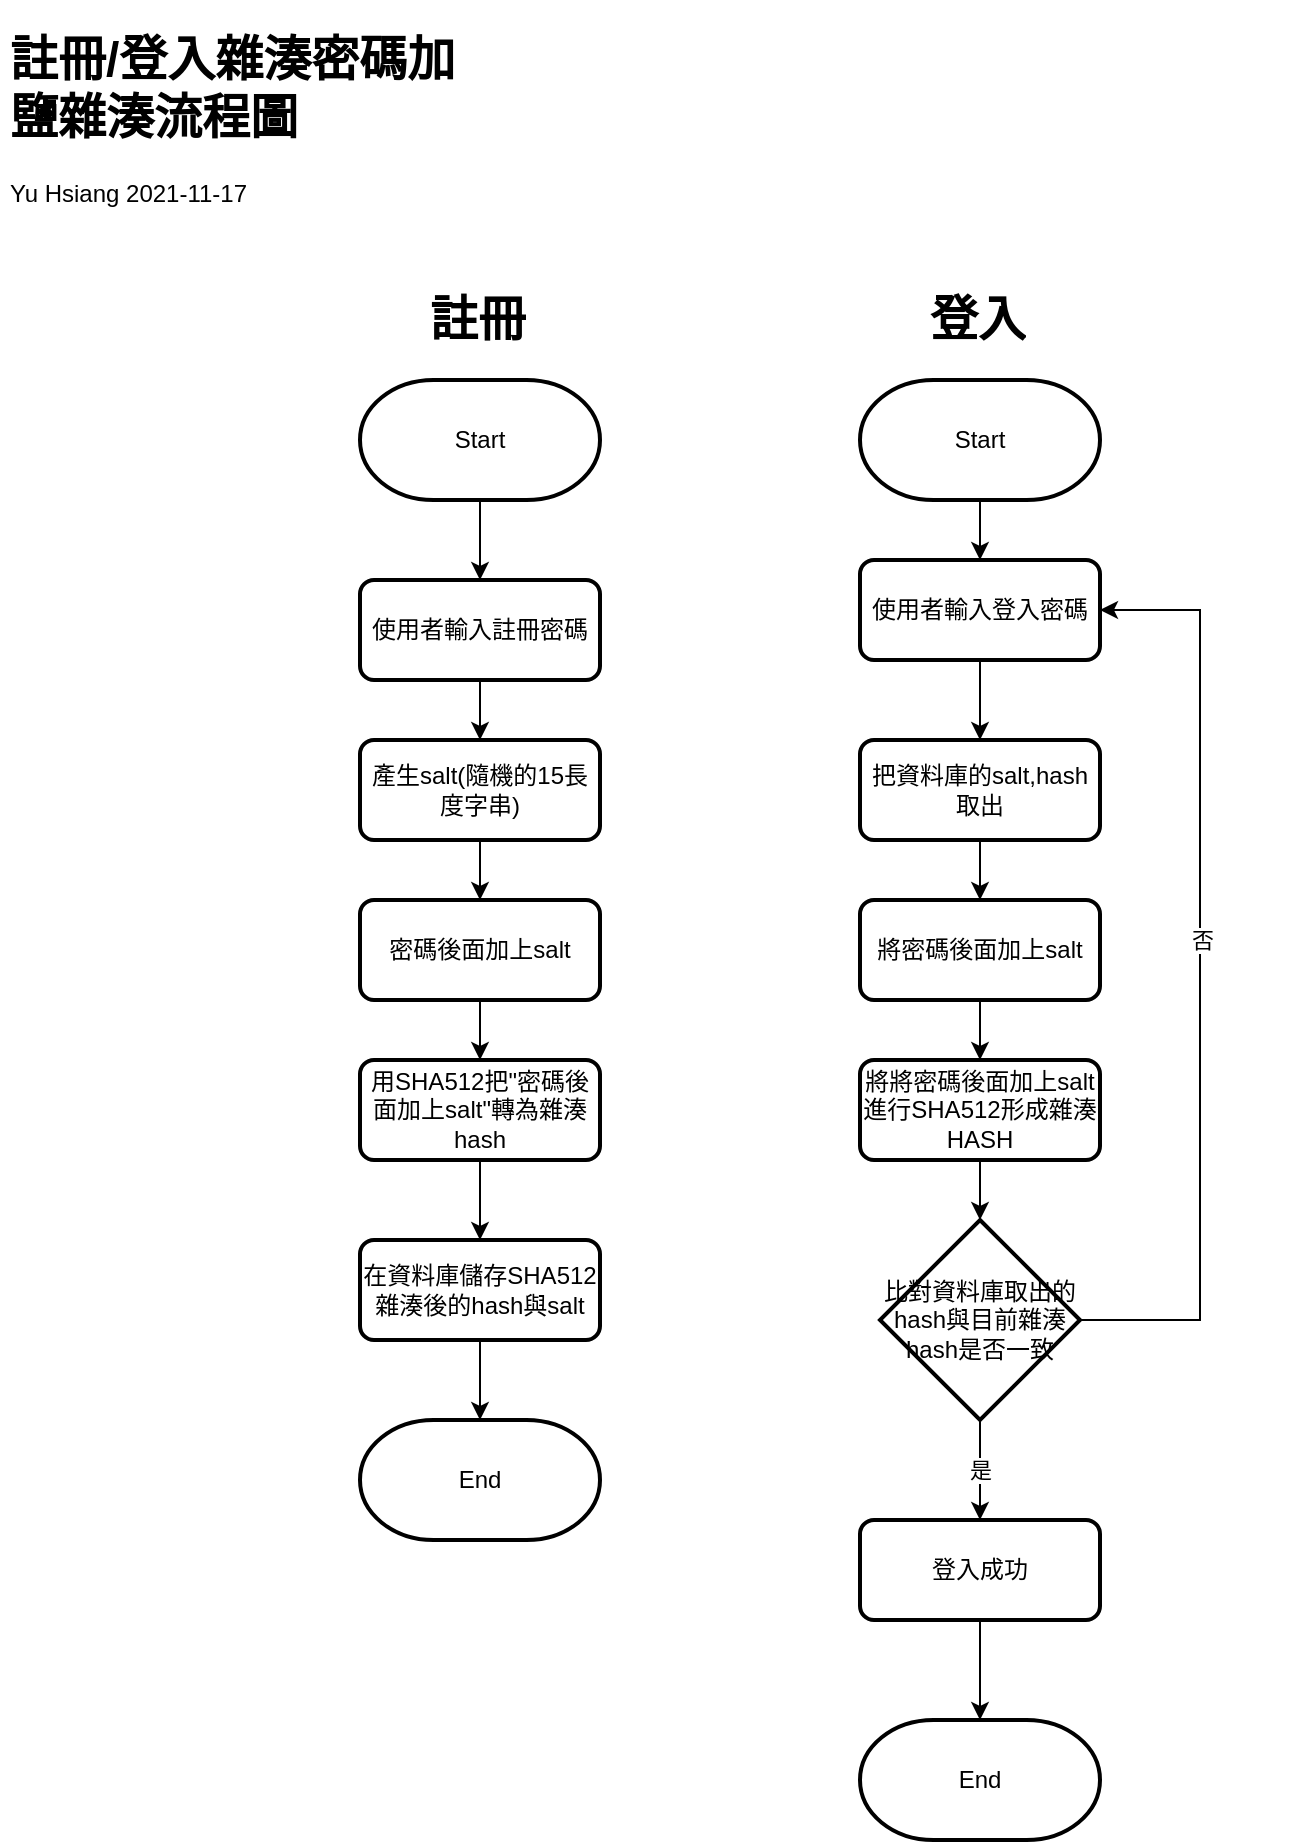 <mxfile version="15.7.3" type="device"><diagram id="JV11a_5ccPR193IQYXIG" name="Page-1"><mxGraphModel dx="1422" dy="738" grid="1" gridSize="10" guides="1" tooltips="1" connect="1" arrows="1" fold="1" page="1" pageScale="1" pageWidth="827" pageHeight="1169" math="0" shadow="0"><root><mxCell id="0"/><mxCell id="1" parent="0"/><mxCell id="DYiwAsqH3Owrv73A5q5X-35" style="edgeStyle=orthogonalEdgeStyle;rounded=0;orthogonalLoop=1;jettySize=auto;html=1;exitX=0.5;exitY=1;exitDx=0;exitDy=0;exitPerimeter=0;" edge="1" parent="1" source="7lotZQA9UUoaq2XMm6X6-1" target="7lotZQA9UUoaq2XMm6X6-3"><mxGeometry relative="1" as="geometry"/></mxCell><mxCell id="7lotZQA9UUoaq2XMm6X6-1" value="Start" style="strokeWidth=2;html=1;shape=mxgraph.flowchart.terminator;whiteSpace=wrap;" parent="1" vertex="1"><mxGeometry x="210" y="200" width="120" height="60" as="geometry"/></mxCell><mxCell id="7lotZQA9UUoaq2XMm6X6-15" style="edgeStyle=orthogonalEdgeStyle;rounded=0;orthogonalLoop=1;jettySize=auto;html=1;exitX=0.5;exitY=1;exitDx=0;exitDy=0;entryX=0.5;entryY=0;entryDx=0;entryDy=0;entryPerimeter=0;" parent="1" source="7lotZQA9UUoaq2XMm6X6-3" edge="1"><mxGeometry relative="1" as="geometry"><mxPoint x="270" y="380" as="targetPoint"/></mxGeometry></mxCell><mxCell id="7lotZQA9UUoaq2XMm6X6-3" value="使用者輸入註冊密碼" style="rounded=1;whiteSpace=wrap;html=1;absoluteArcSize=1;arcSize=14;strokeWidth=2;" parent="1" vertex="1"><mxGeometry x="210" y="300" width="120" height="50" as="geometry"/></mxCell><mxCell id="7lotZQA9UUoaq2XMm6X6-7" value="End" style="strokeWidth=2;html=1;shape=mxgraph.flowchart.terminator;whiteSpace=wrap;" parent="1" vertex="1"><mxGeometry x="210" y="720" width="120" height="60" as="geometry"/></mxCell><mxCell id="7lotZQA9UUoaq2XMm6X6-32" value="&lt;h1&gt;註冊/登入雜湊密碼加鹽雜湊流程圖&lt;/h1&gt;&lt;div&gt;Yu Hsiang 2021-11-17&lt;/div&gt;" style="text;html=1;strokeColor=none;fillColor=none;spacing=5;spacingTop=-20;whiteSpace=wrap;overflow=hidden;rounded=0;" parent="1" vertex="1"><mxGeometry x="30" y="20" width="240" height="120" as="geometry"/></mxCell><mxCell id="DYiwAsqH3Owrv73A5q5X-11" style="edgeStyle=orthogonalEdgeStyle;rounded=0;orthogonalLoop=1;jettySize=auto;html=1;exitX=0.5;exitY=1;exitDx=0;exitDy=0;" edge="1" parent="1" source="DYiwAsqH3Owrv73A5q5X-3" target="7lotZQA9UUoaq2XMm6X6-7"><mxGeometry relative="1" as="geometry"/></mxCell><mxCell id="DYiwAsqH3Owrv73A5q5X-3" value="在資料庫儲存SHA512雜湊後的hash與salt" style="rounded=1;whiteSpace=wrap;html=1;absoluteArcSize=1;arcSize=14;strokeWidth=2;" vertex="1" parent="1"><mxGeometry x="210" y="630" width="120" height="50" as="geometry"/></mxCell><mxCell id="DYiwAsqH3Owrv73A5q5X-6" style="edgeStyle=orthogonalEdgeStyle;rounded=0;orthogonalLoop=1;jettySize=auto;html=1;exitX=0.5;exitY=1;exitDx=0;exitDy=0;entryX=0.5;entryY=0;entryDx=0;entryDy=0;" edge="1" parent="1" source="DYiwAsqH3Owrv73A5q5X-4" target="DYiwAsqH3Owrv73A5q5X-5"><mxGeometry relative="1" as="geometry"/></mxCell><mxCell id="DYiwAsqH3Owrv73A5q5X-4" value="產生salt(隨機的15長度字串)" style="rounded=1;whiteSpace=wrap;html=1;absoluteArcSize=1;arcSize=14;strokeWidth=2;" vertex="1" parent="1"><mxGeometry x="210" y="380" width="120" height="50" as="geometry"/></mxCell><mxCell id="DYiwAsqH3Owrv73A5q5X-8" style="edgeStyle=orthogonalEdgeStyle;rounded=0;orthogonalLoop=1;jettySize=auto;html=1;exitX=0.5;exitY=1;exitDx=0;exitDy=0;entryX=0.5;entryY=0;entryDx=0;entryDy=0;" edge="1" parent="1" source="DYiwAsqH3Owrv73A5q5X-5" target="DYiwAsqH3Owrv73A5q5X-7"><mxGeometry relative="1" as="geometry"/></mxCell><mxCell id="DYiwAsqH3Owrv73A5q5X-5" value="密碼後面加上salt" style="rounded=1;whiteSpace=wrap;html=1;absoluteArcSize=1;arcSize=14;strokeWidth=2;" vertex="1" parent="1"><mxGeometry x="210" y="460" width="120" height="50" as="geometry"/></mxCell><mxCell id="DYiwAsqH3Owrv73A5q5X-10" style="edgeStyle=orthogonalEdgeStyle;rounded=0;orthogonalLoop=1;jettySize=auto;html=1;exitX=0.5;exitY=1;exitDx=0;exitDy=0;" edge="1" parent="1" source="DYiwAsqH3Owrv73A5q5X-7" target="DYiwAsqH3Owrv73A5q5X-3"><mxGeometry relative="1" as="geometry"/></mxCell><mxCell id="DYiwAsqH3Owrv73A5q5X-7" value="用SHA512把&quot;密碼後面加上salt&quot;轉為雜湊hash" style="rounded=1;whiteSpace=wrap;html=1;absoluteArcSize=1;arcSize=14;strokeWidth=2;" vertex="1" parent="1"><mxGeometry x="210" y="540" width="120" height="50" as="geometry"/></mxCell><mxCell id="DYiwAsqH3Owrv73A5q5X-12" style="edgeStyle=orthogonalEdgeStyle;rounded=0;orthogonalLoop=1;jettySize=auto;html=1;exitX=0.5;exitY=1;exitDx=0;exitDy=0;exitPerimeter=0;entryX=0.5;entryY=0;entryDx=0;entryDy=0;" edge="1" parent="1" target="DYiwAsqH3Owrv73A5q5X-15"><mxGeometry relative="1" as="geometry"><mxPoint x="520" y="260" as="sourcePoint"/></mxGeometry></mxCell><mxCell id="DYiwAsqH3Owrv73A5q5X-13" value="Start" style="strokeWidth=2;html=1;shape=mxgraph.flowchart.terminator;whiteSpace=wrap;" vertex="1" parent="1"><mxGeometry x="460" y="200" width="120" height="60" as="geometry"/></mxCell><mxCell id="DYiwAsqH3Owrv73A5q5X-14" style="edgeStyle=orthogonalEdgeStyle;rounded=0;orthogonalLoop=1;jettySize=auto;html=1;exitX=0.5;exitY=1;exitDx=0;exitDy=0;entryX=0.5;entryY=0;entryDx=0;entryDy=0;entryPerimeter=0;" edge="1" parent="1" source="DYiwAsqH3Owrv73A5q5X-15"><mxGeometry relative="1" as="geometry"><mxPoint x="520" y="380" as="targetPoint"/></mxGeometry></mxCell><mxCell id="DYiwAsqH3Owrv73A5q5X-15" value="使用者輸入登入密碼" style="rounded=1;whiteSpace=wrap;html=1;absoluteArcSize=1;arcSize=14;strokeWidth=2;" vertex="1" parent="1"><mxGeometry x="460" y="290" width="120" height="50" as="geometry"/></mxCell><mxCell id="DYiwAsqH3Owrv73A5q5X-16" value="End" style="strokeWidth=2;html=1;shape=mxgraph.flowchart.terminator;whiteSpace=wrap;" vertex="1" parent="1"><mxGeometry x="460" y="870" width="120" height="60" as="geometry"/></mxCell><mxCell id="DYiwAsqH3Owrv73A5q5X-29" style="edgeStyle=orthogonalEdgeStyle;rounded=0;orthogonalLoop=1;jettySize=auto;html=1;exitX=0.5;exitY=1;exitDx=0;exitDy=0;" edge="1" parent="1" source="DYiwAsqH3Owrv73A5q5X-18" target="DYiwAsqH3Owrv73A5q5X-16"><mxGeometry relative="1" as="geometry"/></mxCell><mxCell id="DYiwAsqH3Owrv73A5q5X-18" value="登入成功" style="rounded=1;whiteSpace=wrap;html=1;absoluteArcSize=1;arcSize=14;strokeWidth=2;" vertex="1" parent="1"><mxGeometry x="460" y="770" width="120" height="50" as="geometry"/></mxCell><mxCell id="DYiwAsqH3Owrv73A5q5X-19" style="edgeStyle=orthogonalEdgeStyle;rounded=0;orthogonalLoop=1;jettySize=auto;html=1;exitX=0.5;exitY=1;exitDx=0;exitDy=0;entryX=0.5;entryY=0;entryDx=0;entryDy=0;" edge="1" parent="1" source="DYiwAsqH3Owrv73A5q5X-20" target="DYiwAsqH3Owrv73A5q5X-22"><mxGeometry relative="1" as="geometry"/></mxCell><mxCell id="DYiwAsqH3Owrv73A5q5X-20" value="把資料庫的salt,hash取出" style="rounded=1;whiteSpace=wrap;html=1;absoluteArcSize=1;arcSize=14;strokeWidth=2;" vertex="1" parent="1"><mxGeometry x="460" y="380" width="120" height="50" as="geometry"/></mxCell><mxCell id="DYiwAsqH3Owrv73A5q5X-21" style="edgeStyle=orthogonalEdgeStyle;rounded=0;orthogonalLoop=1;jettySize=auto;html=1;exitX=0.5;exitY=1;exitDx=0;exitDy=0;entryX=0.5;entryY=0;entryDx=0;entryDy=0;" edge="1" parent="1" source="DYiwAsqH3Owrv73A5q5X-22" target="DYiwAsqH3Owrv73A5q5X-24"><mxGeometry relative="1" as="geometry"/></mxCell><mxCell id="DYiwAsqH3Owrv73A5q5X-22" value="將密碼後面加上salt" style="rounded=1;whiteSpace=wrap;html=1;absoluteArcSize=1;arcSize=14;strokeWidth=2;" vertex="1" parent="1"><mxGeometry x="460" y="460" width="120" height="50" as="geometry"/></mxCell><mxCell id="DYiwAsqH3Owrv73A5q5X-27" style="edgeStyle=orthogonalEdgeStyle;rounded=0;orthogonalLoop=1;jettySize=auto;html=1;exitX=0.5;exitY=1;exitDx=0;exitDy=0;entryX=0.5;entryY=0;entryDx=0;entryDy=0;entryPerimeter=0;" edge="1" parent="1" source="DYiwAsqH3Owrv73A5q5X-24" target="DYiwAsqH3Owrv73A5q5X-25"><mxGeometry relative="1" as="geometry"/></mxCell><mxCell id="DYiwAsqH3Owrv73A5q5X-24" value="將將密碼後面加上salt進行SHA512形成雜湊HASH" style="rounded=1;whiteSpace=wrap;html=1;absoluteArcSize=1;arcSize=14;strokeWidth=2;" vertex="1" parent="1"><mxGeometry x="460" y="540" width="120" height="50" as="geometry"/></mxCell><mxCell id="DYiwAsqH3Owrv73A5q5X-28" value="是" style="edgeStyle=orthogonalEdgeStyle;rounded=0;orthogonalLoop=1;jettySize=auto;html=1;exitX=0.5;exitY=1;exitDx=0;exitDy=0;exitPerimeter=0;entryX=0.5;entryY=0;entryDx=0;entryDy=0;" edge="1" parent="1" source="DYiwAsqH3Owrv73A5q5X-25" target="DYiwAsqH3Owrv73A5q5X-18"><mxGeometry relative="1" as="geometry"/></mxCell><mxCell id="DYiwAsqH3Owrv73A5q5X-36" style="edgeStyle=orthogonalEdgeStyle;rounded=0;orthogonalLoop=1;jettySize=auto;html=1;exitX=1;exitY=0.5;exitDx=0;exitDy=0;exitPerimeter=0;entryX=1;entryY=0.5;entryDx=0;entryDy=0;" edge="1" parent="1" source="DYiwAsqH3Owrv73A5q5X-25" target="DYiwAsqH3Owrv73A5q5X-15"><mxGeometry relative="1" as="geometry"><Array as="points"><mxPoint x="630" y="670"/><mxPoint x="630" y="315"/></Array></mxGeometry></mxCell><mxCell id="DYiwAsqH3Owrv73A5q5X-37" value="否" style="edgeLabel;html=1;align=center;verticalAlign=middle;resizable=0;points=[];" vertex="1" connectable="0" parent="DYiwAsqH3Owrv73A5q5X-36"><mxGeometry x="0.075" y="-1" relative="1" as="geometry"><mxPoint as="offset"/></mxGeometry></mxCell><mxCell id="DYiwAsqH3Owrv73A5q5X-25" value="&lt;span&gt;比對資料庫取出的hash與目前雜湊hash是否一致&lt;/span&gt;" style="strokeWidth=2;html=1;shape=mxgraph.flowchart.decision;whiteSpace=wrap;" vertex="1" parent="1"><mxGeometry x="470" y="620" width="100" height="100" as="geometry"/></mxCell><mxCell id="DYiwAsqH3Owrv73A5q5X-33" value="&lt;h1&gt;註冊&lt;/h1&gt;" style="text;html=1;strokeColor=none;fillColor=none;spacing=5;spacingTop=-20;whiteSpace=wrap;overflow=hidden;rounded=0;" vertex="1" parent="1"><mxGeometry x="240" y="150" width="190" height="60" as="geometry"/></mxCell><mxCell id="DYiwAsqH3Owrv73A5q5X-34" value="&lt;h1&gt;登入&lt;/h1&gt;" style="text;html=1;strokeColor=none;fillColor=none;spacing=5;spacingTop=-20;whiteSpace=wrap;overflow=hidden;rounded=0;" vertex="1" parent="1"><mxGeometry x="490" y="150" width="190" height="120" as="geometry"/></mxCell></root></mxGraphModel></diagram></mxfile>